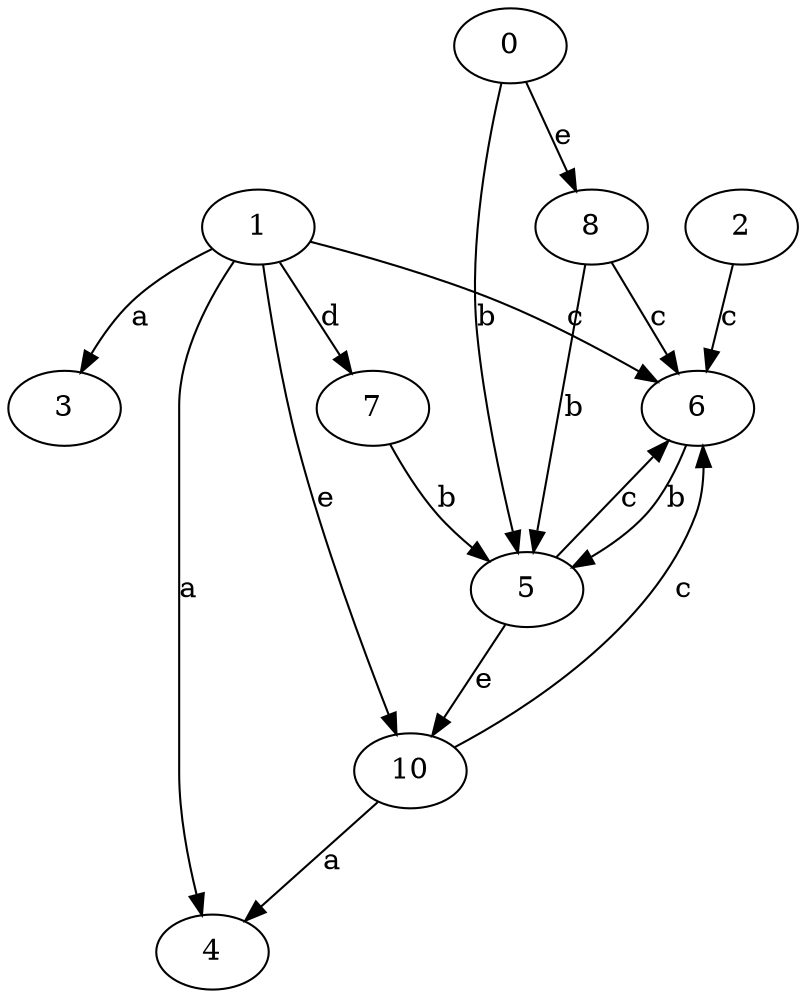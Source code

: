 strict digraph  {
1;
2;
3;
4;
5;
6;
7;
8;
10;
0;
1 -> 3  [label=a];
1 -> 4  [label=a];
1 -> 6  [label=c];
1 -> 7  [label=d];
1 -> 10  [label=e];
2 -> 6  [label=c];
5 -> 6  [label=c];
5 -> 10  [label=e];
6 -> 5  [label=b];
7 -> 5  [label=b];
8 -> 5  [label=b];
8 -> 6  [label=c];
10 -> 4  [label=a];
10 -> 6  [label=c];
0 -> 5  [label=b];
0 -> 8  [label=e];
}
